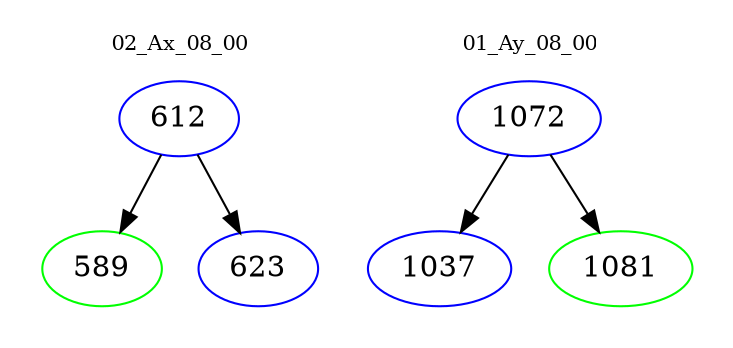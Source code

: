 digraph{
subgraph cluster_0 {
color = white
label = "02_Ax_08_00";
fontsize=10;
T0_612 [label="612", color="blue"]
T0_612 -> T0_589 [color="black"]
T0_589 [label="589", color="green"]
T0_612 -> T0_623 [color="black"]
T0_623 [label="623", color="blue"]
}
subgraph cluster_1 {
color = white
label = "01_Ay_08_00";
fontsize=10;
T1_1072 [label="1072", color="blue"]
T1_1072 -> T1_1037 [color="black"]
T1_1037 [label="1037", color="blue"]
T1_1072 -> T1_1081 [color="black"]
T1_1081 [label="1081", color="green"]
}
}

